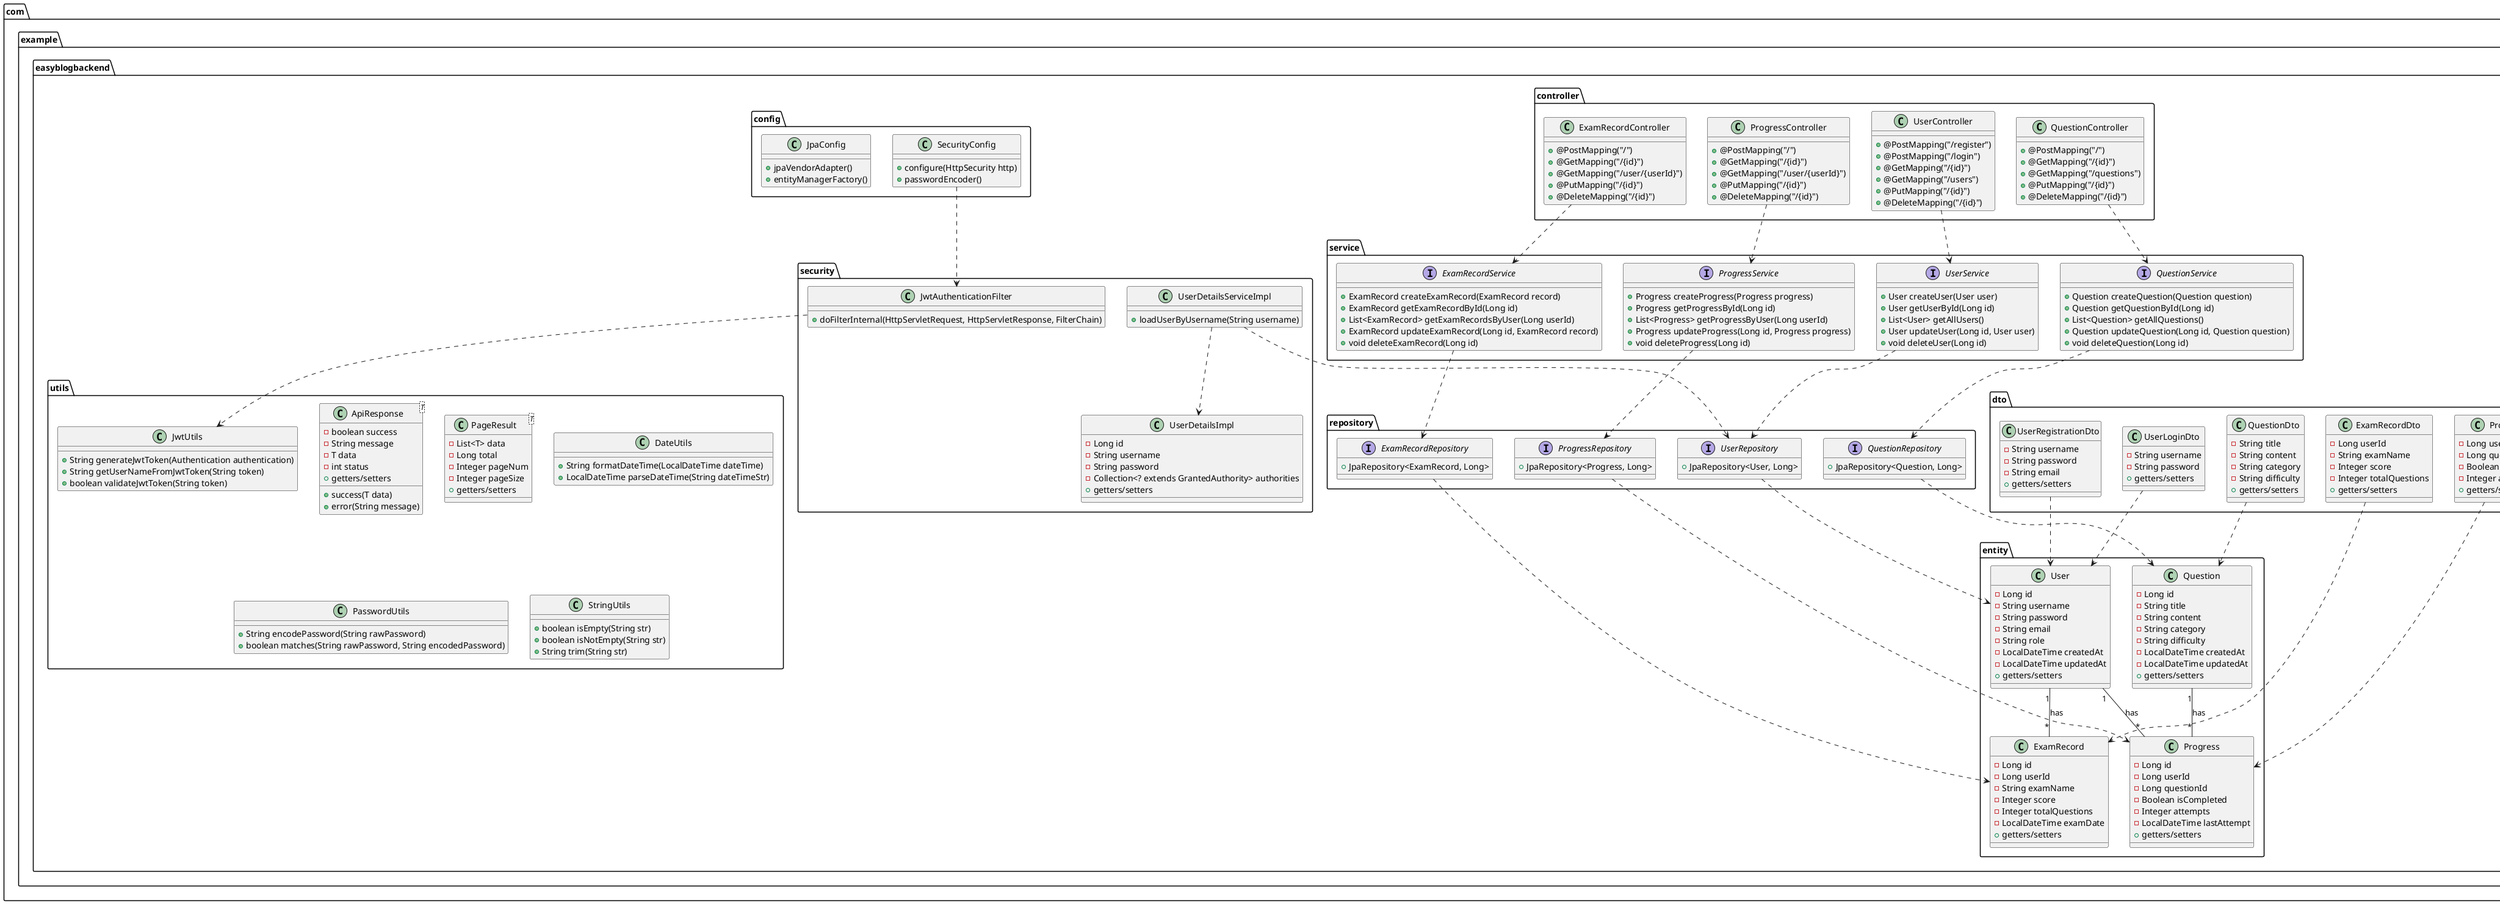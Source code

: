 @startuml
' 静态类图
package "com.example.easyblogbackend.entity" {
  class User {
    - Long id
    - String username
    - String password
    - String email
    - String role
    - LocalDateTime createdAt
    - LocalDateTime updatedAt
    + getters/setters
  }
  
  class Question {
    - Long id
    - String title
    - String content
    - String category
    - String difficulty
    - LocalDateTime createdAt
    - LocalDateTime updatedAt
    + getters/setters
  }
  
  class Progress {
    - Long id
    - Long userId
    - Long questionId
    - Boolean isCompleted
    - Integer attempts
    - LocalDateTime lastAttempt
    + getters/setters
  }
  
  class ExamRecord {
    - Long id
    - Long userId
    - String examName
    - Integer score
    - Integer totalQuestions
    - LocalDateTime examDate
    + getters/setters
  }
}

package "com.example.easyblogbackend.repository" {
  interface UserRepository {
    + JpaRepository<User, Long>
  }
  interface QuestionRepository {
    + JpaRepository<Question, Long>
  }
  interface ProgressRepository {
    + JpaRepository<Progress, Long>
  }
  interface ExamRecordRepository {
    + JpaRepository<ExamRecord, Long>
  }
}

package "com.example.easyblogbackend.service" {
  interface UserService {
    + User createUser(User user)
    + User getUserById(Long id)
    + List<User> getAllUsers()
    + User updateUser(Long id, User user)
    + void deleteUser(Long id)
  }
  
  interface QuestionService {
    + Question createQuestion(Question question)
    + Question getQuestionById(Long id)
    + List<Question> getAllQuestions()
    + Question updateQuestion(Long id, Question question)
    + void deleteQuestion(Long id)
  }
  
  interface ProgressService {
    + Progress createProgress(Progress progress)
    + Progress getProgressById(Long id)
    + List<Progress> getProgressByUser(Long userId)
    + Progress updateProgress(Long id, Progress progress)
    + void deleteProgress(Long id)
  }
  
  interface ExamRecordService {
    + ExamRecord createExamRecord(ExamRecord record)
    + ExamRecord getExamRecordById(Long id)
    + List<ExamRecord> getExamRecordsByUser(Long userId)
    + ExamRecord updateExamRecord(Long id, ExamRecord record)
    + void deleteExamRecord(Long id)
  }
}

package "com.example.easyblogbackend.controller" {
  class UserController {
    + @PostMapping("/register")
    + @PostMapping("/login")
    + @GetMapping("/{id}")
    + @GetMapping("/users")
    + @PutMapping("/{id}")
    + @DeleteMapping("/{id}")
  }
  
  class QuestionController {
    + @PostMapping("/")
    + @GetMapping("/{id}")
    + @GetMapping("/questions")
    + @PutMapping("/{id}")
    + @DeleteMapping("/{id}")
  }
  
  class ProgressController {
    + @PostMapping("/")
    + @GetMapping("/{id}")
    + @GetMapping("/user/{userId}")
    + @PutMapping("/{id}")
    + @DeleteMapping("/{id}")
  }
  
  class ExamRecordController {
    + @PostMapping("/")
    + @GetMapping("/{id}")
    + @GetMapping("/user/{userId}")
    + @PutMapping("/{id}")
    + @DeleteMapping("/{id}")
  }
}

package "com.example.easyblogbackend.dto" {
  class UserRegistrationDto {
    - String username
    - String password
    - String email
    + getters/setters
  }
  
  class UserLoginDto {
    - String username
    - String password
    + getters/setters
  }
  
  class QuestionDto {
    - String title
    - String content
    - String category
    - String difficulty
    + getters/setters
  }
  
  class ProgressDto {
    - Long userId
    - Long questionId
    - Boolean isCompleted
    - Integer attempts
    + getters/setters
  }
  
  class ExamRecordDto {
    - Long userId
    - String examName
    - Integer score
    - Integer totalQuestions
    + getters/setters
  }
}

package "com.example.easyblogbackend.config" {
  class SecurityConfig {
    + configure(HttpSecurity http)
    + passwordEncoder()
  }
  
  class JpaConfig {
    + jpaVendorAdapter()
    + entityManagerFactory()
  }
}

package "com.example.easyblogbackend.security" {
  class JwtAuthenticationFilter {
    + doFilterInternal(HttpServletRequest, HttpServletResponse, FilterChain)
  }
  
  class UserDetailsServiceImpl {
    + loadUserByUsername(String username)
  }
  
  class UserDetailsImpl {
    - Long id
    - String username
    - String password
    - Collection<? extends GrantedAuthority> authorities
    + getters/setters
  }
}

package "com.example.easyblogbackend.utils" {
  class ApiResponse<T> {
    - boolean success
    - String message
    - T data
    - int status
    + success(T data)
    + error(String message)
    + getters/setters
  }
  
  class PageResult<T> {
    - List<T> data
    - Long total
    - Integer pageNum
    - Integer pageSize
    + getters/setters
  }
  
  class JwtUtils {
    + String generateJwtToken(Authentication authentication)
    + String getUserNameFromJwtToken(String token)
    + boolean validateJwtToken(String token)
  }
  
  class DateUtils {
    + String formatDateTime(LocalDateTime dateTime)
    + LocalDateTime parseDateTime(String dateTimeStr)
  }
  
  class PasswordUtils {
    + String encodePassword(String rawPassword)
    + boolean matches(String rawPassword, String encodedPassword)
  }
  
  class StringUtils {
    + boolean isEmpty(String str)
    + boolean isNotEmpty(String str)
    + String trim(String str)
  }
}

' 关系
User "1" -- "*" Progress : has
User "1" -- "*" ExamRecord : has
Question "1" -- "*" Progress : has
UserRepository ..> User
QuestionRepository ..> Question
ProgressRepository ..> Progress
ExamRecordRepository ..> ExamRecord
UserService ..> UserRepository
QuestionService ..> QuestionRepository
ProgressService ..> ProgressRepository
ExamRecordService ..> ExamRecordRepository
UserController ..> UserService
QuestionController ..> QuestionService
ProgressController ..> ProgressService
ExamRecordController ..> ExamRecordService
UserRegistrationDto ..> User
UserLoginDto ..> User
QuestionDto ..> Question
ProgressDto ..> Progress
ExamRecordDto ..> ExamRecord
SecurityConfig ..> JwtAuthenticationFilter
UserDetailsServiceImpl ..> UserRepository
JwtAuthenticationFilter ..> JwtUtils
UserDetailsServiceImpl ..> UserDetailsImpl

@enduml
